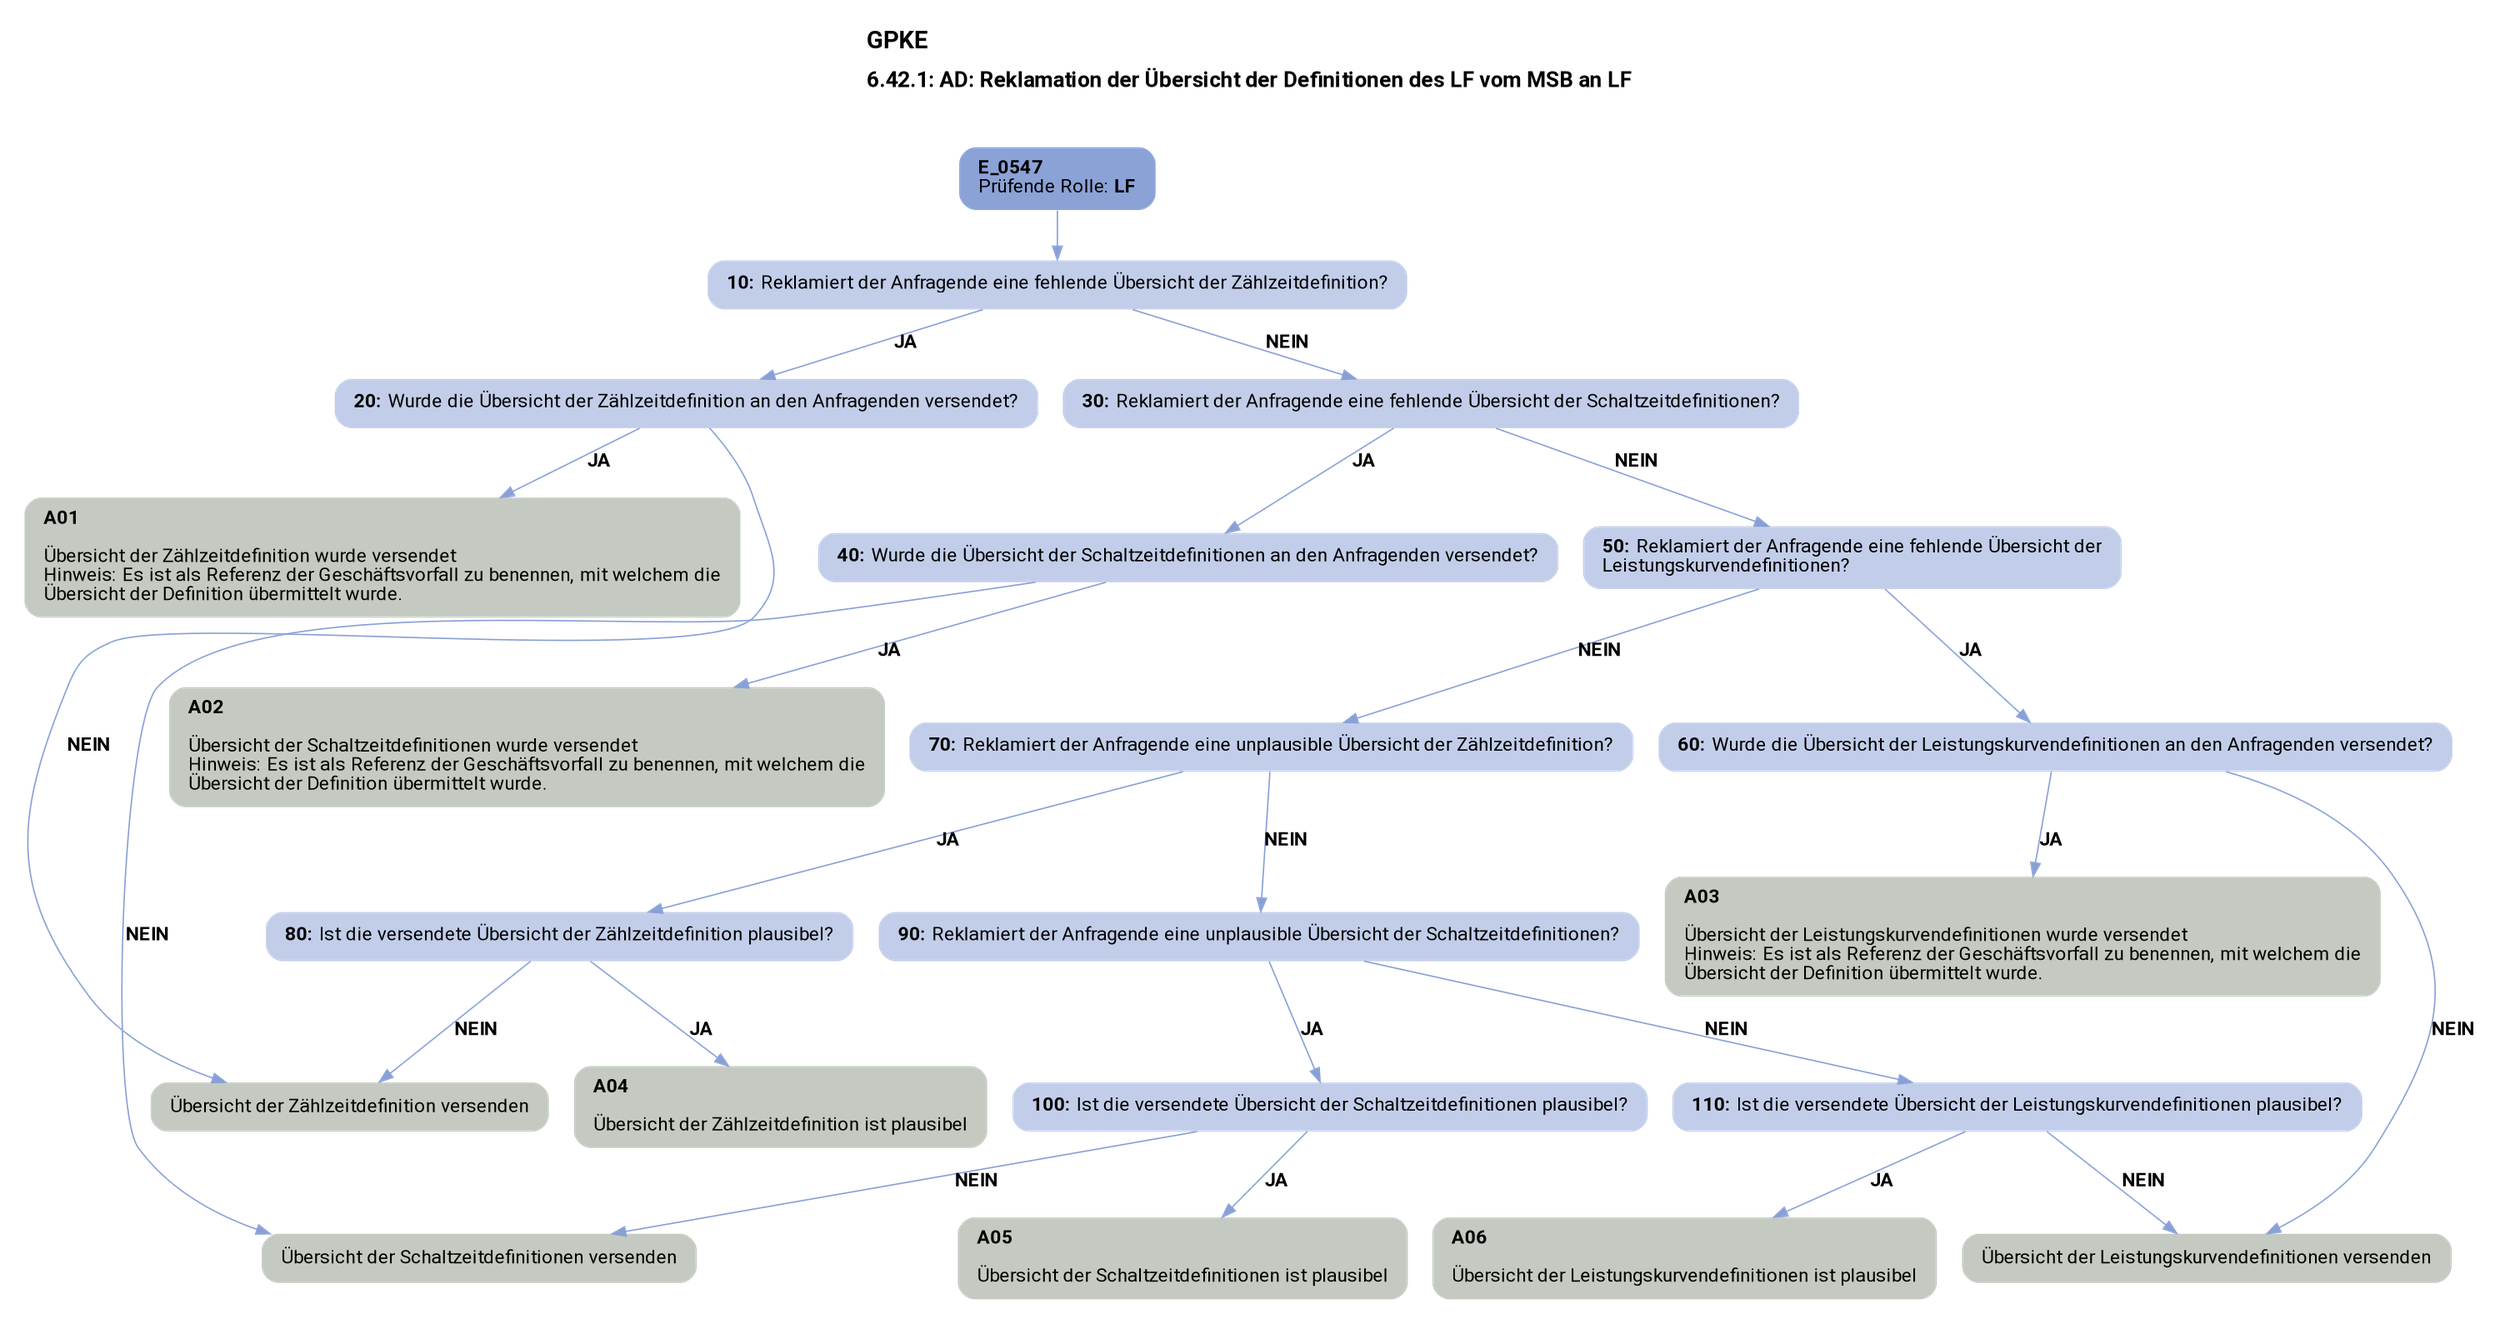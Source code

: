 digraph D {
    labelloc="t";
    label=<<B><FONT POINT-SIZE="18">GPKE</FONT></B><BR align="left"/><BR/><B><FONT POINT-SIZE="16">6.42.1: AD: Reklamation der Übersicht der Definitionen des LF vom MSB an LF</FONT></B><BR align="left"/><BR/><BR/><BR/>>;
    ratio="compress";
    concentrate=true;
    pack=true;
    rankdir=TB;
    packmode="array";
    size="20,20";
    fontsize=12;
    pad=0.25;
    "Start" [margin="0.2,0.12", shape=box, style="filled,rounded", penwidth=0.0, fillcolor="#8ba2d7", label=<<B>E_0547</B><BR align="left"/><FONT>Prüfende Rolle: <B>LF</B></FONT><BR align="center"/>>, fontname="Roboto, sans-serif"];
    "10" [margin="0.2,0.12", shape=box, style="filled,rounded", penwidth=0.0, fillcolor="#c2cee9", label=<<B>10: </B>Reklamiert der Anfragende eine fehlende Übersicht der Zählzeitdefinition?<BR align="left"/>>, fontname="Roboto, sans-serif"];
    "20" [margin="0.2,0.12", shape=box, style="filled,rounded", penwidth=0.0, fillcolor="#c2cee9", label=<<B>20: </B>Wurde die Übersicht der Zählzeitdefinition an den Anfragenden versendet?<BR align="left"/>>, fontname="Roboto, sans-serif"];
    "A01" [margin="0.2,0.12", shape=box, style="filled,rounded", penwidth=0.0, fillcolor="#c4cac1", label=<<B>A01</B><BR align="left"/><BR align="left"/><FONT>Übersicht der Zählzeitdefinition wurde versendet<BR align="left"/>Hinweis: Es ist als Referenz der Geschäftsvorfall zu benennen, mit welchem die<BR align="left"/>Übersicht der Definition übermittelt wurde.<BR align="left"/></FONT>>, fontname="Roboto, sans-serif"];
    "Übersicht der Zählzeitdefinition versenden" [margin="0.2,0.12", shape=box, style="filled,rounded", penwidth=0.0, fillcolor="#c4cac1", label=<<FONT>Übersicht der Zählzeitdefinition versenden<BR align="left"/></FONT>>, fontname="Roboto, sans-serif"];
    "30" [margin="0.2,0.12", shape=box, style="filled,rounded", penwidth=0.0, fillcolor="#c2cee9", label=<<B>30: </B>Reklamiert der Anfragende eine fehlende Übersicht der Schaltzeitdefinitionen?<BR align="left"/>>, fontname="Roboto, sans-serif"];
    "40" [margin="0.2,0.12", shape=box, style="filled,rounded", penwidth=0.0, fillcolor="#c2cee9", label=<<B>40: </B>Wurde die Übersicht der Schaltzeitdefinitionen an den Anfragenden versendet?<BR align="left"/>>, fontname="Roboto, sans-serif"];
    "A02" [margin="0.2,0.12", shape=box, style="filled,rounded", penwidth=0.0, fillcolor="#c4cac1", label=<<B>A02</B><BR align="left"/><BR align="left"/><FONT>Übersicht der Schaltzeitdefinitionen wurde versendet<BR align="left"/>Hinweis: Es ist als Referenz der Geschäftsvorfall zu benennen, mit welchem die<BR align="left"/>Übersicht der Definition übermittelt wurde.<BR align="left"/></FONT>>, fontname="Roboto, sans-serif"];
    "Übersicht der Schaltzeitdefinitionen versenden" [margin="0.2,0.12", shape=box, style="filled,rounded", penwidth=0.0, fillcolor="#c4cac1", label=<<FONT>Übersicht der Schaltzeitdefinitionen versenden<BR align="left"/></FONT>>, fontname="Roboto, sans-serif"];
    "50" [margin="0.2,0.12", shape=box, style="filled,rounded", penwidth=0.0, fillcolor="#c2cee9", label=<<B>50: </B>Reklamiert der Anfragende eine fehlende Übersicht der<BR align="left"/>Leistungskurvendefinitionen?<BR align="left"/>>, fontname="Roboto, sans-serif"];
    "60" [margin="0.2,0.12", shape=box, style="filled,rounded", penwidth=0.0, fillcolor="#c2cee9", label=<<B>60: </B>Wurde die Übersicht der Leistungskurvendefinitionen an den Anfragenden versendet?<BR align="left"/>>, fontname="Roboto, sans-serif"];
    "A03" [margin="0.2,0.12", shape=box, style="filled,rounded", penwidth=0.0, fillcolor="#c4cac1", label=<<B>A03</B><BR align="left"/><BR align="left"/><FONT>Übersicht der Leistungskurvendefinitionen wurde versendet<BR align="left"/>Hinweis: Es ist als Referenz der Geschäftsvorfall zu benennen, mit welchem die<BR align="left"/>Übersicht der Definition übermittelt wurde.<BR align="left"/></FONT>>, fontname="Roboto, sans-serif"];
    "Übersicht der Leistungskurvendefinitionen versenden" [margin="0.2,0.12", shape=box, style="filled,rounded", penwidth=0.0, fillcolor="#c4cac1", label=<<FONT>Übersicht der Leistungskurvendefinitionen versenden<BR align="left"/></FONT>>, fontname="Roboto, sans-serif"];
    "70" [margin="0.2,0.12", shape=box, style="filled,rounded", penwidth=0.0, fillcolor="#c2cee9", label=<<B>70: </B>Reklamiert der Anfragende eine unplausible Übersicht der Zählzeitdefinition?<BR align="left"/>>, fontname="Roboto, sans-serif"];
    "80" [margin="0.2,0.12", shape=box, style="filled,rounded", penwidth=0.0, fillcolor="#c2cee9", label=<<B>80: </B>Ist die versendete Übersicht der Zählzeitdefinition plausibel?<BR align="left"/>>, fontname="Roboto, sans-serif"];
    "A04" [margin="0.2,0.12", shape=box, style="filled,rounded", penwidth=0.0, fillcolor="#c4cac1", label=<<B>A04</B><BR align="left"/><BR align="left"/><FONT>Übersicht der Zählzeitdefinition ist plausibel<BR align="left"/></FONT>>, fontname="Roboto, sans-serif"];
    "90" [margin="0.2,0.12", shape=box, style="filled,rounded", penwidth=0.0, fillcolor="#c2cee9", label=<<B>90: </B>Reklamiert der Anfragende eine unplausible Übersicht der Schaltzeitdefinitionen?<BR align="left"/>>, fontname="Roboto, sans-serif"];
    "100" [margin="0.2,0.12", shape=box, style="filled,rounded", penwidth=0.0, fillcolor="#c2cee9", label=<<B>100: </B>Ist die versendete Übersicht der Schaltzeitdefinitionen plausibel?<BR align="left"/>>, fontname="Roboto, sans-serif"];
    "A05" [margin="0.2,0.12", shape=box, style="filled,rounded", penwidth=0.0, fillcolor="#c4cac1", label=<<B>A05</B><BR align="left"/><BR align="left"/><FONT>Übersicht der Schaltzeitdefinitionen ist plausibel<BR align="left"/></FONT>>, fontname="Roboto, sans-serif"];
    "110" [margin="0.2,0.12", shape=box, style="filled,rounded", penwidth=0.0, fillcolor="#c2cee9", label=<<B>110: </B>Ist die versendete Übersicht der Leistungskurvendefinitionen plausibel?<BR align="left"/>>, fontname="Roboto, sans-serif"];
    "A06" [margin="0.2,0.12", shape=box, style="filled,rounded", penwidth=0.0, fillcolor="#c4cac1", label=<<B>A06</B><BR align="left"/><BR align="left"/><FONT>Übersicht der Leistungskurvendefinitionen ist plausibel<BR align="left"/></FONT>>, fontname="Roboto, sans-serif"];

    "Start" -> "10" [color="#88a0d6"];
    "10" -> "20" [label=<<B>JA</B>>, color="#88a0d6", fontname="Roboto, sans-serif"];
    "10" -> "30" [label=<<B>NEIN</B>>, color="#88a0d6", fontname="Roboto, sans-serif"];
    "20" -> "A01" [label=<<B>JA</B>>, color="#88a0d6", fontname="Roboto, sans-serif"];
    "20" -> "Übersicht der Zählzeitdefinition versenden" [label=<<B>NEIN</B>>, color="#88a0d6", fontname="Roboto, sans-serif"];
    "30" -> "40" [label=<<B>JA</B>>, color="#88a0d6", fontname="Roboto, sans-serif"];
    "30" -> "50" [label=<<B>NEIN</B>>, color="#88a0d6", fontname="Roboto, sans-serif"];
    "40" -> "A02" [label=<<B>JA</B>>, color="#88a0d6", fontname="Roboto, sans-serif"];
    "40" -> "Übersicht der Schaltzeitdefinitionen versenden" [label=<<B>NEIN</B>>, color="#88a0d6", fontname="Roboto, sans-serif"];
    "50" -> "60" [label=<<B>JA</B>>, color="#88a0d6", fontname="Roboto, sans-serif"];
    "50" -> "70" [label=<<B>NEIN</B>>, color="#88a0d6", fontname="Roboto, sans-serif"];
    "60" -> "A03" [label=<<B>JA</B>>, color="#88a0d6", fontname="Roboto, sans-serif"];
    "60" -> "Übersicht der Leistungskurvendefinitionen versenden" [label=<<B>NEIN</B>>, color="#88a0d6", fontname="Roboto, sans-serif"];
    "70" -> "80" [label=<<B>JA</B>>, color="#88a0d6", fontname="Roboto, sans-serif"];
    "70" -> "90" [label=<<B>NEIN</B>>, color="#88a0d6", fontname="Roboto, sans-serif"];
    "80" -> "A04" [label=<<B>JA</B>>, color="#88a0d6", fontname="Roboto, sans-serif"];
    "80" -> "Übersicht der Zählzeitdefinition versenden" [label=<<B>NEIN</B>>, color="#88a0d6", fontname="Roboto, sans-serif"];
    "90" -> "100" [label=<<B>JA</B>>, color="#88a0d6", fontname="Roboto, sans-serif"];
    "90" -> "110" [label=<<B>NEIN</B>>, color="#88a0d6", fontname="Roboto, sans-serif"];
    "100" -> "A05" [label=<<B>JA</B>>, color="#88a0d6", fontname="Roboto, sans-serif"];
    "100" -> "Übersicht der Schaltzeitdefinitionen versenden" [label=<<B>NEIN</B>>, color="#88a0d6", fontname="Roboto, sans-serif"];
    "110" -> "A06" [label=<<B>JA</B>>, color="#88a0d6", fontname="Roboto, sans-serif"];
    "110" -> "Übersicht der Leistungskurvendefinitionen versenden" [label=<<B>NEIN</B>>, color="#88a0d6", fontname="Roboto, sans-serif"];

    bgcolor="transparent";
fontname="Roboto, sans-serif";
}